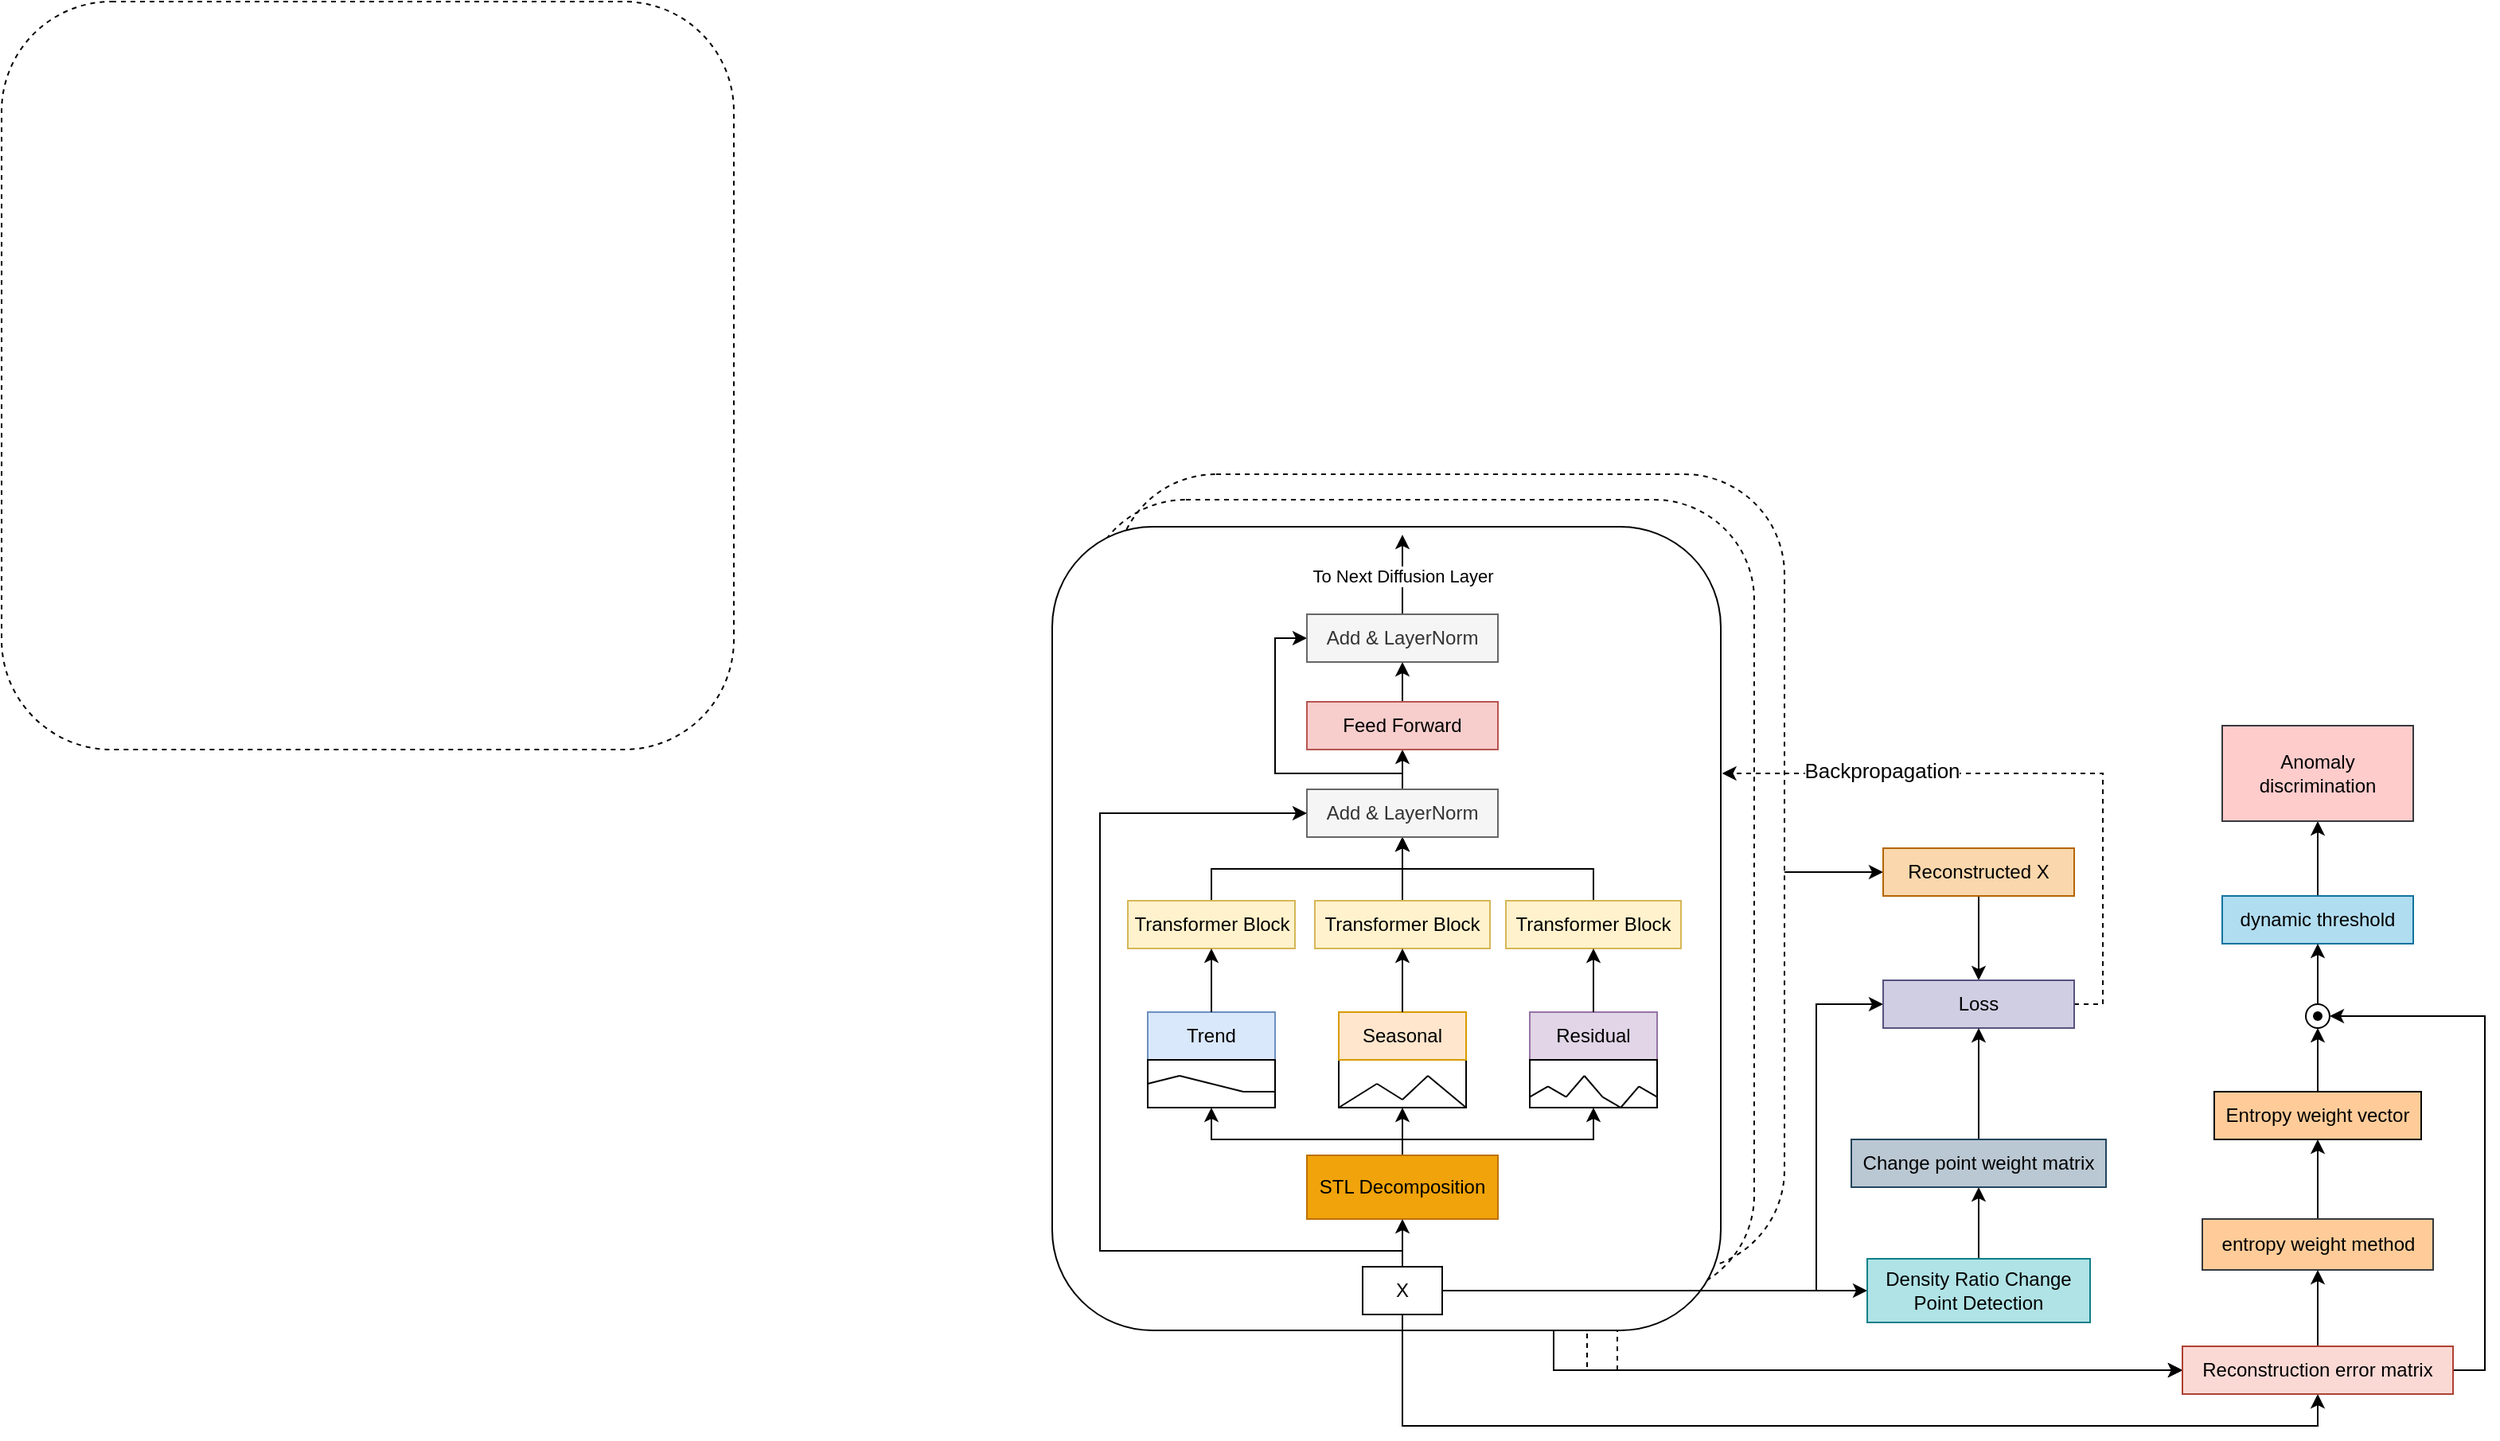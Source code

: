 <mxfile version="26.1.1">
  <diagram name="第 1 页" id="XNdrPRAzqTejw9C0-F5l">
    <mxGraphModel dx="3267" dy="2461" grid="1" gridSize="10" guides="1" tooltips="1" connect="1" arrows="1" fold="1" page="1" pageScale="1" pageWidth="827" pageHeight="1169" math="0" shadow="0">
      <root>
        <mxCell id="0" />
        <mxCell id="1" parent="0" />
        <mxCell id="PyTM0OaPz90ZbL3KX4yQ-81" style="edgeStyle=orthogonalEdgeStyle;rounded=0;orthogonalLoop=1;jettySize=auto;html=1;exitX=0.75;exitY=1;exitDx=0;exitDy=0;entryX=0;entryY=0.5;entryDx=0;entryDy=0;dashed=1;" edge="1" parent="1" source="PyTM0OaPz90ZbL3KX4yQ-71" target="PyTM0OaPz90ZbL3KX4yQ-49">
          <mxGeometry relative="1" as="geometry">
            <mxPoint x="365.833" y="570" as="targetPoint" />
          </mxGeometry>
        </mxCell>
        <mxCell id="PyTM0OaPz90ZbL3KX4yQ-83" style="edgeStyle=orthogonalEdgeStyle;rounded=0;orthogonalLoop=1;jettySize=auto;html=1;exitX=0.75;exitY=1;exitDx=0;exitDy=0;entryX=0;entryY=0.5;entryDx=0;entryDy=0;dashed=1;" edge="1" parent="1" source="PyTM0OaPz90ZbL3KX4yQ-72" target="PyTM0OaPz90ZbL3KX4yQ-49">
          <mxGeometry relative="1" as="geometry">
            <mxPoint x="385" y="550" as="targetPoint" />
          </mxGeometry>
        </mxCell>
        <mxCell id="PyTM0OaPz90ZbL3KX4yQ-72" value="" style="rounded=1;whiteSpace=wrap;html=1;fillColor=none;dashed=1;" vertex="1" parent="1">
          <mxGeometry x="70" y="-38" width="420" height="500" as="geometry" />
        </mxCell>
        <mxCell id="PyTM0OaPz90ZbL3KX4yQ-71" value="" style="rounded=1;whiteSpace=wrap;html=1;fillColor=none;dashed=1;" vertex="1" parent="1">
          <mxGeometry x="51" y="-22" width="420" height="500" as="geometry" />
        </mxCell>
        <mxCell id="PyTM0OaPz90ZbL3KX4yQ-73" style="edgeStyle=orthogonalEdgeStyle;rounded=0;orthogonalLoop=1;jettySize=auto;html=1;exitX=1;exitY=0.5;exitDx=0;exitDy=0;entryX=0;entryY=0.5;entryDx=0;entryDy=0;" edge="1" parent="1" source="PyTM0OaPz90ZbL3KX4yQ-72" target="PyTM0OaPz90ZbL3KX4yQ-34">
          <mxGeometry relative="1" as="geometry" />
        </mxCell>
        <mxCell id="PyTM0OaPz90ZbL3KX4yQ-39" value="" style="rounded=1;whiteSpace=wrap;html=1;fillColor=none;dashed=1;" vertex="1" parent="1">
          <mxGeometry x="-630" y="-335" width="460" height="470" as="geometry" />
        </mxCell>
        <mxCell id="PyTM0OaPz90ZbL3KX4yQ-84" style="edgeStyle=orthogonalEdgeStyle;rounded=0;orthogonalLoop=1;jettySize=auto;html=1;exitX=0.75;exitY=1;exitDx=0;exitDy=0;entryX=0;entryY=0.5;entryDx=0;entryDy=0;" edge="1" parent="1" source="PyTM0OaPz90ZbL3KX4yQ-37" target="PyTM0OaPz90ZbL3KX4yQ-49">
          <mxGeometry relative="1" as="geometry">
            <mxPoint x="345" y="560" as="targetPoint" />
          </mxGeometry>
        </mxCell>
        <mxCell id="PyTM0OaPz90ZbL3KX4yQ-37" value="" style="rounded=1;whiteSpace=wrap;html=1;fillColor=default;" vertex="1" parent="1">
          <mxGeometry x="30" y="-5" width="420" height="505" as="geometry" />
        </mxCell>
        <mxCell id="PyTM0OaPz90ZbL3KX4yQ-51" style="edgeStyle=orthogonalEdgeStyle;rounded=0;orthogonalLoop=1;jettySize=auto;html=1;exitX=0.5;exitY=0;exitDx=0;exitDy=0;entryX=0.5;entryY=1;entryDx=0;entryDy=0;" edge="1" parent="1" source="PyTM0OaPz90ZbL3KX4yQ-1" target="PyTM0OaPz90ZbL3KX4yQ-5">
          <mxGeometry relative="1" as="geometry" />
        </mxCell>
        <mxCell id="PyTM0OaPz90ZbL3KX4yQ-69" style="edgeStyle=orthogonalEdgeStyle;rounded=0;orthogonalLoop=1;jettySize=auto;html=1;exitX=1;exitY=0.5;exitDx=0;exitDy=0;entryX=0;entryY=0.5;entryDx=0;entryDy=0;" edge="1" parent="1" source="PyTM0OaPz90ZbL3KX4yQ-1" target="PyTM0OaPz90ZbL3KX4yQ-33">
          <mxGeometry relative="1" as="geometry" />
        </mxCell>
        <mxCell id="PyTM0OaPz90ZbL3KX4yQ-75" style="edgeStyle=orthogonalEdgeStyle;rounded=0;orthogonalLoop=1;jettySize=auto;html=1;exitX=1;exitY=0.5;exitDx=0;exitDy=0;entryX=0;entryY=0.5;entryDx=0;entryDy=0;" edge="1" parent="1" source="PyTM0OaPz90ZbL3KX4yQ-1" target="PyTM0OaPz90ZbL3KX4yQ-44">
          <mxGeometry relative="1" as="geometry">
            <Array as="points">
              <mxPoint x="510" y="475" />
              <mxPoint x="510" y="295" />
            </Array>
          </mxGeometry>
        </mxCell>
        <mxCell id="PyTM0OaPz90ZbL3KX4yQ-85" style="edgeStyle=orthogonalEdgeStyle;rounded=0;orthogonalLoop=1;jettySize=auto;html=1;exitX=0.5;exitY=1;exitDx=0;exitDy=0;entryX=0.5;entryY=1;entryDx=0;entryDy=0;" edge="1" parent="1" source="PyTM0OaPz90ZbL3KX4yQ-1" target="PyTM0OaPz90ZbL3KX4yQ-49">
          <mxGeometry relative="1" as="geometry">
            <mxPoint x="250" y="570" as="targetPoint" />
          </mxGeometry>
        </mxCell>
        <mxCell id="PyTM0OaPz90ZbL3KX4yQ-1" value="X" style="rounded=0;whiteSpace=wrap;html=1;" vertex="1" parent="1">
          <mxGeometry x="225" y="460" width="50" height="30" as="geometry" />
        </mxCell>
        <mxCell id="PyTM0OaPz90ZbL3KX4yQ-52" style="edgeStyle=orthogonalEdgeStyle;rounded=0;orthogonalLoop=1;jettySize=auto;html=1;exitX=0.5;exitY=0;exitDx=0;exitDy=0;entryX=0.5;entryY=1;entryDx=0;entryDy=0;" edge="1" parent="1" source="PyTM0OaPz90ZbL3KX4yQ-5" target="PyTM0OaPz90ZbL3KX4yQ-6">
          <mxGeometry relative="1" as="geometry">
            <Array as="points">
              <mxPoint x="250" y="380" />
              <mxPoint x="130" y="380" />
            </Array>
          </mxGeometry>
        </mxCell>
        <mxCell id="PyTM0OaPz90ZbL3KX4yQ-56" style="edgeStyle=orthogonalEdgeStyle;rounded=0;orthogonalLoop=1;jettySize=auto;html=1;exitX=0.5;exitY=0;exitDx=0;exitDy=0;entryX=0.5;entryY=1;entryDx=0;entryDy=0;" edge="1" parent="1" source="PyTM0OaPz90ZbL3KX4yQ-5" target="PyTM0OaPz90ZbL3KX4yQ-18">
          <mxGeometry relative="1" as="geometry" />
        </mxCell>
        <mxCell id="PyTM0OaPz90ZbL3KX4yQ-57" style="edgeStyle=orthogonalEdgeStyle;rounded=0;orthogonalLoop=1;jettySize=auto;html=1;exitX=0.5;exitY=0;exitDx=0;exitDy=0;entryX=0.5;entryY=1;entryDx=0;entryDy=0;" edge="1" parent="1" source="PyTM0OaPz90ZbL3KX4yQ-5" target="PyTM0OaPz90ZbL3KX4yQ-20">
          <mxGeometry relative="1" as="geometry">
            <Array as="points">
              <mxPoint x="250" y="380" />
              <mxPoint x="370" y="380" />
            </Array>
          </mxGeometry>
        </mxCell>
        <mxCell id="PyTM0OaPz90ZbL3KX4yQ-5" value="STL Decomposition" style="rounded=0;whiteSpace=wrap;html=1;fillColor=#f0a30a;strokeColor=#BD7000;fontColor=#000000;" vertex="1" parent="1">
          <mxGeometry x="190" y="390" width="120" height="40" as="geometry" />
        </mxCell>
        <mxCell id="PyTM0OaPz90ZbL3KX4yQ-60" style="edgeStyle=orthogonalEdgeStyle;rounded=0;orthogonalLoop=1;jettySize=auto;html=1;exitX=0.5;exitY=0;exitDx=0;exitDy=0;entryX=0.5;entryY=1;entryDx=0;entryDy=0;" edge="1" parent="1" source="PyTM0OaPz90ZbL3KX4yQ-29" target="PyTM0OaPz90ZbL3KX4yQ-32">
          <mxGeometry relative="1" as="geometry" />
        </mxCell>
        <mxCell id="PyTM0OaPz90ZbL3KX4yQ-29" value="Transformer Block" style="rounded=0;whiteSpace=wrap;html=1;fillColor=#fff2cc;strokeColor=#d6b656;" vertex="1" parent="1">
          <mxGeometry x="77.5" y="230" width="105" height="30" as="geometry" />
        </mxCell>
        <mxCell id="PyTM0OaPz90ZbL3KX4yQ-61" style="edgeStyle=orthogonalEdgeStyle;rounded=0;orthogonalLoop=1;jettySize=auto;html=1;exitX=0.5;exitY=0;exitDx=0;exitDy=0;entryX=0.5;entryY=1;entryDx=0;entryDy=0;" edge="1" parent="1" source="PyTM0OaPz90ZbL3KX4yQ-30" target="PyTM0OaPz90ZbL3KX4yQ-32">
          <mxGeometry relative="1" as="geometry" />
        </mxCell>
        <mxCell id="PyTM0OaPz90ZbL3KX4yQ-30" value="Transformer Block" style="rounded=0;whiteSpace=wrap;html=1;fillColor=#fff2cc;strokeColor=#d6b656;" vertex="1" parent="1">
          <mxGeometry x="195" y="230" width="110" height="30" as="geometry" />
        </mxCell>
        <mxCell id="PyTM0OaPz90ZbL3KX4yQ-62" style="edgeStyle=orthogonalEdgeStyle;rounded=0;orthogonalLoop=1;jettySize=auto;html=1;exitX=0.5;exitY=0;exitDx=0;exitDy=0;entryX=0.5;entryY=1;entryDx=0;entryDy=0;" edge="1" parent="1" source="PyTM0OaPz90ZbL3KX4yQ-31" target="PyTM0OaPz90ZbL3KX4yQ-32">
          <mxGeometry relative="1" as="geometry" />
        </mxCell>
        <mxCell id="PyTM0OaPz90ZbL3KX4yQ-31" value="Transformer Block" style="rounded=0;whiteSpace=wrap;html=1;fillColor=#fff2cc;strokeColor=#d6b656;" vertex="1" parent="1">
          <mxGeometry x="315" y="230" width="110" height="30" as="geometry" />
        </mxCell>
        <mxCell id="PyTM0OaPz90ZbL3KX4yQ-63" style="edgeStyle=orthogonalEdgeStyle;rounded=0;orthogonalLoop=1;jettySize=auto;html=1;exitX=0.5;exitY=0;exitDx=0;exitDy=0;entryX=0.5;entryY=1;entryDx=0;entryDy=0;" edge="1" parent="1" source="PyTM0OaPz90ZbL3KX4yQ-32" target="PyTM0OaPz90ZbL3KX4yQ-35">
          <mxGeometry relative="1" as="geometry" />
        </mxCell>
        <mxCell id="PyTM0OaPz90ZbL3KX4yQ-66" style="edgeStyle=orthogonalEdgeStyle;rounded=0;orthogonalLoop=1;jettySize=auto;html=1;exitX=0.5;exitY=0;exitDx=0;exitDy=0;entryX=0;entryY=0.5;entryDx=0;entryDy=0;" edge="1" parent="1" source="PyTM0OaPz90ZbL3KX4yQ-32" target="PyTM0OaPz90ZbL3KX4yQ-36">
          <mxGeometry relative="1" as="geometry">
            <Array as="points">
              <mxPoint x="250" y="150" />
              <mxPoint x="170" y="150" />
              <mxPoint x="170" y="65" />
            </Array>
          </mxGeometry>
        </mxCell>
        <mxCell id="PyTM0OaPz90ZbL3KX4yQ-32" value="Add &amp;amp; LayerNorm" style="rounded=0;whiteSpace=wrap;html=1;fillColor=#f5f5f5;fontColor=#333333;strokeColor=#666666;" vertex="1" parent="1">
          <mxGeometry x="190" y="160" width="120" height="30" as="geometry" />
        </mxCell>
        <mxCell id="PyTM0OaPz90ZbL3KX4yQ-70" style="edgeStyle=orthogonalEdgeStyle;rounded=0;orthogonalLoop=1;jettySize=auto;html=1;exitX=0.5;exitY=0;exitDx=0;exitDy=0;entryX=0.5;entryY=1;entryDx=0;entryDy=0;" edge="1" parent="1" source="PyTM0OaPz90ZbL3KX4yQ-33" target="PyTM0OaPz90ZbL3KX4yQ-45">
          <mxGeometry relative="1" as="geometry" />
        </mxCell>
        <mxCell id="PyTM0OaPz90ZbL3KX4yQ-33" value="Density Ratio Change Point Detection" style="rounded=0;whiteSpace=wrap;html=1;fillColor=#b0e3e6;strokeColor=#0e8088;" vertex="1" parent="1">
          <mxGeometry x="542" y="455" width="140" height="40" as="geometry" />
        </mxCell>
        <mxCell id="PyTM0OaPz90ZbL3KX4yQ-76" style="edgeStyle=orthogonalEdgeStyle;rounded=0;orthogonalLoop=1;jettySize=auto;html=1;exitX=0.5;exitY=1;exitDx=0;exitDy=0;entryX=0.5;entryY=0;entryDx=0;entryDy=0;" edge="1" parent="1" source="PyTM0OaPz90ZbL3KX4yQ-34" target="PyTM0OaPz90ZbL3KX4yQ-44">
          <mxGeometry relative="1" as="geometry" />
        </mxCell>
        <mxCell id="PyTM0OaPz90ZbL3KX4yQ-34" value="Reconstructed X" style="rounded=0;whiteSpace=wrap;html=1;fillColor=#fad7ac;strokeColor=#b46504;" vertex="1" parent="1">
          <mxGeometry x="552" y="197" width="120" height="30" as="geometry" />
        </mxCell>
        <mxCell id="PyTM0OaPz90ZbL3KX4yQ-64" style="edgeStyle=orthogonalEdgeStyle;rounded=0;orthogonalLoop=1;jettySize=auto;html=1;exitX=0.5;exitY=0;exitDx=0;exitDy=0;entryX=0.5;entryY=1;entryDx=0;entryDy=0;" edge="1" parent="1" source="PyTM0OaPz90ZbL3KX4yQ-35" target="PyTM0OaPz90ZbL3KX4yQ-36">
          <mxGeometry relative="1" as="geometry" />
        </mxCell>
        <mxCell id="PyTM0OaPz90ZbL3KX4yQ-35" value="Feed Forward" style="rounded=0;whiteSpace=wrap;html=1;fillColor=#f8cecc;strokeColor=#b85450;" vertex="1" parent="1">
          <mxGeometry x="190" y="105" width="120" height="30" as="geometry" />
        </mxCell>
        <mxCell id="PyTM0OaPz90ZbL3KX4yQ-67" style="edgeStyle=orthogonalEdgeStyle;rounded=0;orthogonalLoop=1;jettySize=auto;html=1;exitX=0.5;exitY=0;exitDx=0;exitDy=0;" edge="1" parent="1" source="PyTM0OaPz90ZbL3KX4yQ-36">
          <mxGeometry relative="1" as="geometry">
            <mxPoint x="250" as="targetPoint" />
          </mxGeometry>
        </mxCell>
        <mxCell id="PyTM0OaPz90ZbL3KX4yQ-68" value="To Next Diffusion Layer" style="edgeLabel;html=1;align=center;verticalAlign=middle;resizable=0;points=[];" vertex="1" connectable="0" parent="PyTM0OaPz90ZbL3KX4yQ-67">
          <mxGeometry x="-0.055" relative="1" as="geometry">
            <mxPoint as="offset" />
          </mxGeometry>
        </mxCell>
        <mxCell id="PyTM0OaPz90ZbL3KX4yQ-36" value="Add &amp;amp; LayerNorm" style="rounded=0;whiteSpace=wrap;html=1;fillColor=#f5f5f5;fontColor=#333333;strokeColor=#666666;" vertex="1" parent="1">
          <mxGeometry x="190" y="50" width="120" height="30" as="geometry" />
        </mxCell>
        <mxCell id="PyTM0OaPz90ZbL3KX4yQ-40" value="" style="group" vertex="1" connectable="0" parent="1">
          <mxGeometry x="210" y="300" width="80" height="60" as="geometry" />
        </mxCell>
        <mxCell id="PyTM0OaPz90ZbL3KX4yQ-18" value="" style="rounded=0;whiteSpace=wrap;html=1;" vertex="1" parent="PyTM0OaPz90ZbL3KX4yQ-40">
          <mxGeometry y="30" width="80" height="30" as="geometry" />
        </mxCell>
        <mxCell id="PyTM0OaPz90ZbL3KX4yQ-3" value="Seasonal" style="rounded=0;whiteSpace=wrap;html=1;fillColor=#ffe6cc;strokeColor=#d79b00;" vertex="1" parent="PyTM0OaPz90ZbL3KX4yQ-40">
          <mxGeometry width="80" height="30" as="geometry" />
        </mxCell>
        <mxCell id="PyTM0OaPz90ZbL3KX4yQ-19" value="" style="group" vertex="1" connectable="0" parent="PyTM0OaPz90ZbL3KX4yQ-40">
          <mxGeometry y="40" width="80" height="20" as="geometry" />
        </mxCell>
        <mxCell id="PyTM0OaPz90ZbL3KX4yQ-14" value="" style="endArrow=none;html=1;rounded=0;" edge="1" parent="PyTM0OaPz90ZbL3KX4yQ-19">
          <mxGeometry width="50" height="50" relative="1" as="geometry">
            <mxPoint y="20" as="sourcePoint" />
            <mxPoint x="24" y="5" as="targetPoint" />
          </mxGeometry>
        </mxCell>
        <mxCell id="PyTM0OaPz90ZbL3KX4yQ-15" value="" style="endArrow=none;html=1;rounded=0;" edge="1" parent="PyTM0OaPz90ZbL3KX4yQ-19">
          <mxGeometry width="50" height="50" relative="1" as="geometry">
            <mxPoint x="24" y="5" as="sourcePoint" />
            <mxPoint x="40" y="15" as="targetPoint" />
          </mxGeometry>
        </mxCell>
        <mxCell id="PyTM0OaPz90ZbL3KX4yQ-16" value="" style="endArrow=none;html=1;rounded=0;" edge="1" parent="PyTM0OaPz90ZbL3KX4yQ-19">
          <mxGeometry width="50" height="50" relative="1" as="geometry">
            <mxPoint x="40" y="15" as="sourcePoint" />
            <mxPoint x="56" as="targetPoint" />
          </mxGeometry>
        </mxCell>
        <mxCell id="PyTM0OaPz90ZbL3KX4yQ-17" value="" style="endArrow=none;html=1;rounded=0;" edge="1" parent="PyTM0OaPz90ZbL3KX4yQ-19">
          <mxGeometry width="50" height="50" relative="1" as="geometry">
            <mxPoint x="56" as="sourcePoint" />
            <mxPoint x="80" y="20" as="targetPoint" />
          </mxGeometry>
        </mxCell>
        <mxCell id="PyTM0OaPz90ZbL3KX4yQ-41" value="" style="group" vertex="1" connectable="0" parent="1">
          <mxGeometry x="330" y="300" width="170" height="180" as="geometry" />
        </mxCell>
        <mxCell id="PyTM0OaPz90ZbL3KX4yQ-4" value="Residual" style="rounded=0;whiteSpace=wrap;html=1;fillColor=#e1d5e7;strokeColor=#9673a6;" vertex="1" parent="PyTM0OaPz90ZbL3KX4yQ-41">
          <mxGeometry width="80" height="30" as="geometry" />
        </mxCell>
        <mxCell id="PyTM0OaPz90ZbL3KX4yQ-20" value="" style="rounded=0;whiteSpace=wrap;html=1;" vertex="1" parent="PyTM0OaPz90ZbL3KX4yQ-41">
          <mxGeometry y="30" width="80" height="30" as="geometry" />
        </mxCell>
        <mxCell id="PyTM0OaPz90ZbL3KX4yQ-28" value="" style="group" vertex="1" connectable="0" parent="PyTM0OaPz90ZbL3KX4yQ-41">
          <mxGeometry y="40" width="80" height="20" as="geometry" />
        </mxCell>
        <mxCell id="PyTM0OaPz90ZbL3KX4yQ-21" value="" style="endArrow=none;html=1;rounded=0;" edge="1" parent="PyTM0OaPz90ZbL3KX4yQ-28">
          <mxGeometry width="50" height="50" relative="1" as="geometry">
            <mxPoint y="13.333" as="sourcePoint" />
            <mxPoint x="11.429" y="6.667" as="targetPoint" />
          </mxGeometry>
        </mxCell>
        <mxCell id="PyTM0OaPz90ZbL3KX4yQ-22" value="" style="endArrow=none;html=1;rounded=0;" edge="1" parent="PyTM0OaPz90ZbL3KX4yQ-28">
          <mxGeometry width="50" height="50" relative="1" as="geometry">
            <mxPoint x="11.429" y="6.667" as="sourcePoint" />
            <mxPoint x="22.857" y="13.333" as="targetPoint" />
          </mxGeometry>
        </mxCell>
        <mxCell id="PyTM0OaPz90ZbL3KX4yQ-23" value="" style="endArrow=none;html=1;rounded=0;" edge="1" parent="PyTM0OaPz90ZbL3KX4yQ-28">
          <mxGeometry width="50" height="50" relative="1" as="geometry">
            <mxPoint x="22.857" y="13.333" as="sourcePoint" />
            <mxPoint x="34.286" as="targetPoint" />
          </mxGeometry>
        </mxCell>
        <mxCell id="PyTM0OaPz90ZbL3KX4yQ-24" value="" style="endArrow=none;html=1;rounded=0;" edge="1" parent="PyTM0OaPz90ZbL3KX4yQ-28">
          <mxGeometry width="50" height="50" relative="1" as="geometry">
            <mxPoint x="34.286" as="sourcePoint" />
            <mxPoint x="45.714" y="13.333" as="targetPoint" />
          </mxGeometry>
        </mxCell>
        <mxCell id="PyTM0OaPz90ZbL3KX4yQ-25" value="" style="endArrow=none;html=1;rounded=0;" edge="1" parent="PyTM0OaPz90ZbL3KX4yQ-28">
          <mxGeometry width="50" height="50" relative="1" as="geometry">
            <mxPoint x="45.714" y="13.333" as="sourcePoint" />
            <mxPoint x="57.143" y="20" as="targetPoint" />
          </mxGeometry>
        </mxCell>
        <mxCell id="PyTM0OaPz90ZbL3KX4yQ-26" value="" style="endArrow=none;html=1;rounded=0;" edge="1" parent="PyTM0OaPz90ZbL3KX4yQ-28">
          <mxGeometry width="50" height="50" relative="1" as="geometry">
            <mxPoint x="57.143" y="20" as="sourcePoint" />
            <mxPoint x="68.571" y="6.667" as="targetPoint" />
          </mxGeometry>
        </mxCell>
        <mxCell id="PyTM0OaPz90ZbL3KX4yQ-27" value="" style="endArrow=none;html=1;rounded=0;" edge="1" parent="PyTM0OaPz90ZbL3KX4yQ-28">
          <mxGeometry width="50" height="50" relative="1" as="geometry">
            <mxPoint x="68.571" y="6.667" as="sourcePoint" />
            <mxPoint x="80" y="13.333" as="targetPoint" />
          </mxGeometry>
        </mxCell>
        <mxCell id="PyTM0OaPz90ZbL3KX4yQ-42" value="" style="group" vertex="1" connectable="0" parent="1">
          <mxGeometry x="90" y="300" width="80" height="60" as="geometry" />
        </mxCell>
        <mxCell id="PyTM0OaPz90ZbL3KX4yQ-2" value="Trend" style="rounded=0;whiteSpace=wrap;html=1;fillColor=#dae8fc;strokeColor=#6c8ebf;" vertex="1" parent="PyTM0OaPz90ZbL3KX4yQ-42">
          <mxGeometry width="80" height="30" as="geometry" />
        </mxCell>
        <mxCell id="PyTM0OaPz90ZbL3KX4yQ-6" value="" style="rounded=0;whiteSpace=wrap;html=1;" vertex="1" parent="PyTM0OaPz90ZbL3KX4yQ-42">
          <mxGeometry y="30" width="80" height="30" as="geometry" />
        </mxCell>
        <mxCell id="PyTM0OaPz90ZbL3KX4yQ-11" value="" style="group" vertex="1" connectable="0" parent="PyTM0OaPz90ZbL3KX4yQ-42">
          <mxGeometry y="40" width="80" height="10" as="geometry" />
        </mxCell>
        <mxCell id="PyTM0OaPz90ZbL3KX4yQ-7" value="" style="endArrow=none;html=1;rounded=0;" edge="1" parent="PyTM0OaPz90ZbL3KX4yQ-11">
          <mxGeometry width="50" height="50" relative="1" as="geometry">
            <mxPoint y="5" as="sourcePoint" />
            <mxPoint x="20" as="targetPoint" />
          </mxGeometry>
        </mxCell>
        <mxCell id="PyTM0OaPz90ZbL3KX4yQ-8" value="" style="endArrow=none;html=1;rounded=0;" edge="1" parent="PyTM0OaPz90ZbL3KX4yQ-11">
          <mxGeometry width="50" height="50" relative="1" as="geometry">
            <mxPoint x="20" as="sourcePoint" />
            <mxPoint x="40" y="5" as="targetPoint" />
          </mxGeometry>
        </mxCell>
        <mxCell id="PyTM0OaPz90ZbL3KX4yQ-9" value="" style="endArrow=none;html=1;rounded=0;" edge="1" parent="PyTM0OaPz90ZbL3KX4yQ-11">
          <mxGeometry width="50" height="50" relative="1" as="geometry">
            <mxPoint x="40" y="5" as="sourcePoint" />
            <mxPoint x="60" y="10" as="targetPoint" />
          </mxGeometry>
        </mxCell>
        <mxCell id="PyTM0OaPz90ZbL3KX4yQ-10" value="" style="endArrow=none;html=1;rounded=0;" edge="1" parent="PyTM0OaPz90ZbL3KX4yQ-11">
          <mxGeometry width="50" height="50" relative="1" as="geometry">
            <mxPoint x="60" y="10" as="sourcePoint" />
            <mxPoint x="80" y="10" as="targetPoint" />
          </mxGeometry>
        </mxCell>
        <mxCell id="PyTM0OaPz90ZbL3KX4yQ-78" style="edgeStyle=orthogonalEdgeStyle;rounded=0;orthogonalLoop=1;jettySize=auto;html=1;exitX=1;exitY=0.5;exitDx=0;exitDy=0;entryX=1.002;entryY=0.306;entryDx=0;entryDy=0;dashed=1;entryPerimeter=0;" edge="1" parent="1" source="PyTM0OaPz90ZbL3KX4yQ-44" target="PyTM0OaPz90ZbL3KX4yQ-37">
          <mxGeometry relative="1" as="geometry">
            <Array as="points">
              <mxPoint x="690" y="295" />
              <mxPoint x="690" y="150" />
              <mxPoint x="451" y="150" />
            </Array>
          </mxGeometry>
        </mxCell>
        <mxCell id="PyTM0OaPz90ZbL3KX4yQ-80" value="&lt;font style=&quot;font-size: 13px;&quot;&gt;Backpropagation&lt;/font&gt;" style="edgeLabel;html=1;align=center;verticalAlign=middle;resizable=0;points=[];" vertex="1" connectable="0" parent="PyTM0OaPz90ZbL3KX4yQ-78">
          <mxGeometry x="0.502" y="-2" relative="1" as="geometry">
            <mxPoint as="offset" />
          </mxGeometry>
        </mxCell>
        <mxCell id="PyTM0OaPz90ZbL3KX4yQ-44" value="Loss" style="rounded=0;whiteSpace=wrap;html=1;fillColor=#d0cee2;strokeColor=#56517e;" vertex="1" parent="1">
          <mxGeometry x="552" y="280" width="120" height="30" as="geometry" />
        </mxCell>
        <mxCell id="PyTM0OaPz90ZbL3KX4yQ-77" style="edgeStyle=orthogonalEdgeStyle;rounded=0;orthogonalLoop=1;jettySize=auto;html=1;exitX=0.5;exitY=0;exitDx=0;exitDy=0;entryX=0.5;entryY=1;entryDx=0;entryDy=0;" edge="1" parent="1" source="PyTM0OaPz90ZbL3KX4yQ-45" target="PyTM0OaPz90ZbL3KX4yQ-44">
          <mxGeometry relative="1" as="geometry" />
        </mxCell>
        <mxCell id="PyTM0OaPz90ZbL3KX4yQ-45" value="Change point weight matrix" style="rounded=0;whiteSpace=wrap;html=1;fillColor=#bac8d3;strokeColor=#23445d;" vertex="1" parent="1">
          <mxGeometry x="532" y="380" width="160" height="30" as="geometry" />
        </mxCell>
        <mxCell id="PyTM0OaPz90ZbL3KX4yQ-96" style="edgeStyle=orthogonalEdgeStyle;rounded=0;orthogonalLoop=1;jettySize=auto;html=1;exitX=0.5;exitY=0;exitDx=0;exitDy=0;entryX=0.5;entryY=1;entryDx=0;entryDy=0;" edge="1" parent="1" source="PyTM0OaPz90ZbL3KX4yQ-46" target="PyTM0OaPz90ZbL3KX4yQ-50">
          <mxGeometry relative="1" as="geometry" />
        </mxCell>
        <mxCell id="PyTM0OaPz90ZbL3KX4yQ-46" value="dynamic threshold" style="rounded=0;whiteSpace=wrap;html=1;fillColor=#b1ddf0;strokeColor=#10739e;" vertex="1" parent="1">
          <mxGeometry x="765" y="227" width="120" height="30" as="geometry" />
        </mxCell>
        <mxCell id="PyTM0OaPz90ZbL3KX4yQ-93" style="edgeStyle=orthogonalEdgeStyle;rounded=0;orthogonalLoop=1;jettySize=auto;html=1;exitX=0.5;exitY=0;exitDx=0;exitDy=0;entryX=0.5;entryY=1;entryDx=0;entryDy=0;" edge="1" parent="1" source="PyTM0OaPz90ZbL3KX4yQ-47" target="PyTM0OaPz90ZbL3KX4yQ-48">
          <mxGeometry relative="1" as="geometry" />
        </mxCell>
        <mxCell id="PyTM0OaPz90ZbL3KX4yQ-47" value="entropy weight method" style="rounded=0;whiteSpace=wrap;html=1;fillColor=#ffcc99;strokeColor=#36393d;" vertex="1" parent="1">
          <mxGeometry x="752.5" y="430" width="145" height="32" as="geometry" />
        </mxCell>
        <mxCell id="PyTM0OaPz90ZbL3KX4yQ-94" style="edgeStyle=orthogonalEdgeStyle;rounded=0;orthogonalLoop=1;jettySize=auto;html=1;exitX=0.5;exitY=0;exitDx=0;exitDy=0;entryX=0.5;entryY=1;entryDx=0;entryDy=0;" edge="1" parent="1" source="PyTM0OaPz90ZbL3KX4yQ-48" target="PyTM0OaPz90ZbL3KX4yQ-88">
          <mxGeometry relative="1" as="geometry" />
        </mxCell>
        <mxCell id="PyTM0OaPz90ZbL3KX4yQ-48" value="Entropy weight vector" style="rounded=0;whiteSpace=wrap;html=1;fillColor=#FFCC99;" vertex="1" parent="1">
          <mxGeometry x="760" y="350" width="130" height="30" as="geometry" />
        </mxCell>
        <mxCell id="PyTM0OaPz90ZbL3KX4yQ-86" style="edgeStyle=orthogonalEdgeStyle;rounded=0;orthogonalLoop=1;jettySize=auto;html=1;exitX=1;exitY=0.5;exitDx=0;exitDy=0;entryX=1;entryY=0.5;entryDx=0;entryDy=0;" edge="1" parent="1" source="PyTM0OaPz90ZbL3KX4yQ-49" target="PyTM0OaPz90ZbL3KX4yQ-88">
          <mxGeometry relative="1" as="geometry">
            <mxPoint x="970" y="290" as="targetPoint" />
          </mxGeometry>
        </mxCell>
        <mxCell id="PyTM0OaPz90ZbL3KX4yQ-92" style="edgeStyle=orthogonalEdgeStyle;rounded=0;orthogonalLoop=1;jettySize=auto;html=1;exitX=0.5;exitY=0;exitDx=0;exitDy=0;entryX=0.5;entryY=1;entryDx=0;entryDy=0;" edge="1" parent="1" source="PyTM0OaPz90ZbL3KX4yQ-49" target="PyTM0OaPz90ZbL3KX4yQ-47">
          <mxGeometry relative="1" as="geometry" />
        </mxCell>
        <mxCell id="PyTM0OaPz90ZbL3KX4yQ-49" value="Reconstruction error matrix" style="rounded=0;whiteSpace=wrap;html=1;fillColor=#fad9d5;strokeColor=#ae4132;" vertex="1" parent="1">
          <mxGeometry x="740" y="510" width="170" height="30" as="geometry" />
        </mxCell>
        <mxCell id="PyTM0OaPz90ZbL3KX4yQ-50" value="Anomaly discrimination" style="rounded=0;whiteSpace=wrap;html=1;fillColor=#ffcccc;strokeColor=#36393d;" vertex="1" parent="1">
          <mxGeometry x="765" y="120" width="120" height="60" as="geometry" />
        </mxCell>
        <mxCell id="PyTM0OaPz90ZbL3KX4yQ-53" style="edgeStyle=orthogonalEdgeStyle;rounded=0;orthogonalLoop=1;jettySize=auto;html=1;exitX=0.5;exitY=0;exitDx=0;exitDy=0;entryX=0.5;entryY=1;entryDx=0;entryDy=0;" edge="1" parent="1" source="PyTM0OaPz90ZbL3KX4yQ-2" target="PyTM0OaPz90ZbL3KX4yQ-29">
          <mxGeometry relative="1" as="geometry" />
        </mxCell>
        <mxCell id="PyTM0OaPz90ZbL3KX4yQ-54" style="edgeStyle=orthogonalEdgeStyle;rounded=0;orthogonalLoop=1;jettySize=auto;html=1;exitX=0.5;exitY=0;exitDx=0;exitDy=0;entryX=0.5;entryY=1;entryDx=0;entryDy=0;" edge="1" parent="1" source="PyTM0OaPz90ZbL3KX4yQ-3" target="PyTM0OaPz90ZbL3KX4yQ-30">
          <mxGeometry relative="1" as="geometry" />
        </mxCell>
        <mxCell id="PyTM0OaPz90ZbL3KX4yQ-55" style="edgeStyle=orthogonalEdgeStyle;rounded=0;orthogonalLoop=1;jettySize=auto;html=1;exitX=0.5;exitY=0;exitDx=0;exitDy=0;entryX=0.5;entryY=1;entryDx=0;entryDy=0;" edge="1" parent="1" source="PyTM0OaPz90ZbL3KX4yQ-4" target="PyTM0OaPz90ZbL3KX4yQ-31">
          <mxGeometry relative="1" as="geometry" />
        </mxCell>
        <mxCell id="PyTM0OaPz90ZbL3KX4yQ-59" style="edgeStyle=orthogonalEdgeStyle;rounded=0;orthogonalLoop=1;jettySize=auto;html=1;exitX=0.5;exitY=0;exitDx=0;exitDy=0;entryX=0;entryY=0.5;entryDx=0;entryDy=0;" edge="1" parent="1" source="PyTM0OaPz90ZbL3KX4yQ-1" target="PyTM0OaPz90ZbL3KX4yQ-32">
          <mxGeometry relative="1" as="geometry">
            <mxPoint x="250" y="460" as="sourcePoint" />
            <mxPoint x="200" y="175" as="targetPoint" />
            <Array as="points">
              <mxPoint x="250" y="450" />
              <mxPoint x="60" y="450" />
              <mxPoint x="60" y="175" />
            </Array>
          </mxGeometry>
        </mxCell>
        <mxCell id="PyTM0OaPz90ZbL3KX4yQ-90" value="" style="group" vertex="1" connectable="0" parent="1">
          <mxGeometry x="817.5" y="295" width="15" height="15" as="geometry" />
        </mxCell>
        <mxCell id="PyTM0OaPz90ZbL3KX4yQ-88" value="" style="ellipse;whiteSpace=wrap;html=1;aspect=fixed;" vertex="1" parent="PyTM0OaPz90ZbL3KX4yQ-90">
          <mxGeometry width="15" height="15" as="geometry" />
        </mxCell>
        <mxCell id="PyTM0OaPz90ZbL3KX4yQ-89" value="" style="ellipse;whiteSpace=wrap;html=1;aspect=fixed;gradientColor=none;fillColor=#000000;" vertex="1" parent="PyTM0OaPz90ZbL3KX4yQ-90">
          <mxGeometry x="5" y="5" width="5" height="5" as="geometry" />
        </mxCell>
        <mxCell id="PyTM0OaPz90ZbL3KX4yQ-95" style="edgeStyle=orthogonalEdgeStyle;rounded=0;orthogonalLoop=1;jettySize=auto;html=1;exitX=0.5;exitY=0;exitDx=0;exitDy=0;entryX=0.5;entryY=1;entryDx=0;entryDy=0;" edge="1" parent="1" source="PyTM0OaPz90ZbL3KX4yQ-88" target="PyTM0OaPz90ZbL3KX4yQ-46">
          <mxGeometry relative="1" as="geometry" />
        </mxCell>
      </root>
    </mxGraphModel>
  </diagram>
</mxfile>
